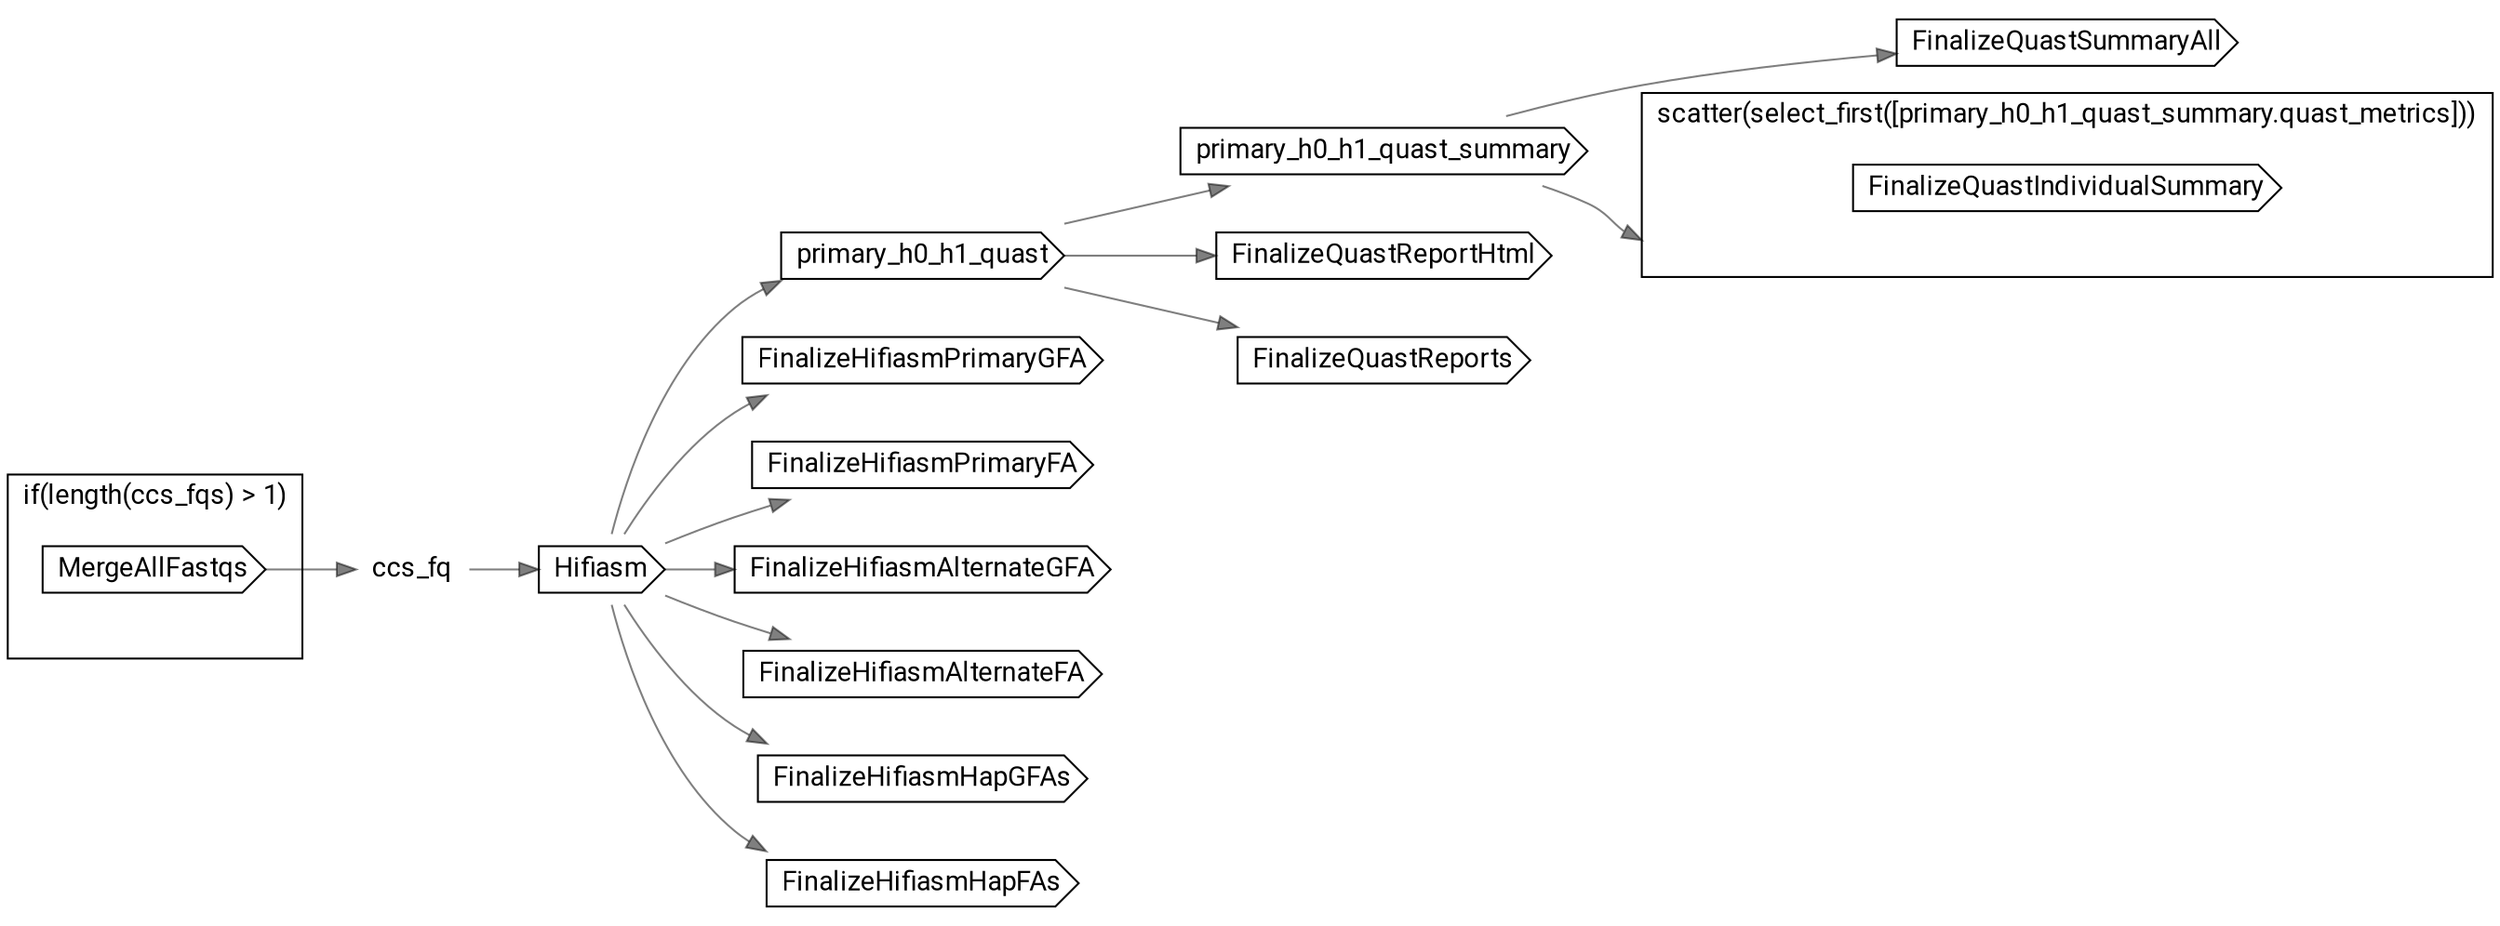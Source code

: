 // PBAssembleWithHifiasm
digraph {
	compound=true rankdir=LR
	node [fontname=Roboto]
	edge [color="#00000080"]
	subgraph "cluster-if-L35C5" {
		fontname=Roboto label="if(length(ccs_fqs) > 1)" rank=same
		"call-MergeAllFastqs" [label=MergeAllFastqs shape=cds]
		"if-L35C5" [label="" height=0 margin=0 style=invis width=0]
	}
	"decl-ccs_fq" [label=ccs_fq shape=plaintext]
	"call-Hifiasm" [label=Hifiasm shape=cds]
	"call-primary_h0_h1_quast" [label=primary_h0_h1_quast shape=cds]
	"call-primary_h0_h1_quast_summary" [label=primary_h0_h1_quast_summary shape=cds]
	"call-FinalizeHifiasmPrimaryGFA" [label=FinalizeHifiasmPrimaryGFA shape=cds]
	"call-FinalizeHifiasmPrimaryFA" [label=FinalizeHifiasmPrimaryFA shape=cds]
	"call-FinalizeHifiasmAlternateGFA" [label=FinalizeHifiasmAlternateGFA shape=cds]
	"call-FinalizeHifiasmAlternateFA" [label=FinalizeHifiasmAlternateFA shape=cds]
	"call-FinalizeHifiasmHapGFAs" [label=FinalizeHifiasmHapGFAs shape=cds]
	"call-FinalizeHifiasmHapFAs" [label=FinalizeHifiasmHapFAs shape=cds]
	"call-FinalizeQuastReportHtml" [label=FinalizeQuastReportHtml shape=cds]
	"call-FinalizeQuastReports" [label=FinalizeQuastReports shape=cds]
	"call-FinalizeQuastSummaryAll" [label=FinalizeQuastSummaryAll shape=cds]
	subgraph "cluster-scatter-L86C5-report" {
		fontname=Roboto label="scatter(select_first([primary_h0_h1_quast_summary.quast_metrics]))" rank=same
		"call-FinalizeQuastIndividualSummary" [label=FinalizeQuastIndividualSummary shape=cds]
		"scatter-L86C5-report" [label="" height=0 margin=0 style=invis width=0]
	}
	"call-MergeAllFastqs" -> "decl-ccs_fq"
	"decl-ccs_fq" -> "call-Hifiasm"
	"call-Hifiasm" -> "call-primary_h0_h1_quast"
	"call-primary_h0_h1_quast" -> "call-primary_h0_h1_quast_summary"
	"call-Hifiasm" -> "call-FinalizeHifiasmPrimaryGFA"
	"call-Hifiasm" -> "call-FinalizeHifiasmPrimaryFA"
	"call-Hifiasm" -> "call-FinalizeHifiasmAlternateGFA"
	"call-Hifiasm" -> "call-FinalizeHifiasmAlternateFA"
	"call-Hifiasm" -> "call-FinalizeHifiasmHapGFAs"
	"call-Hifiasm" -> "call-FinalizeHifiasmHapFAs"
	"call-primary_h0_h1_quast" -> "call-FinalizeQuastReportHtml"
	"call-primary_h0_h1_quast" -> "call-FinalizeQuastReports"
	"call-primary_h0_h1_quast_summary" -> "call-FinalizeQuastSummaryAll"
	"call-primary_h0_h1_quast_summary" -> "scatter-L86C5-report" [lhead="cluster-scatter-L86C5-report"]
}
